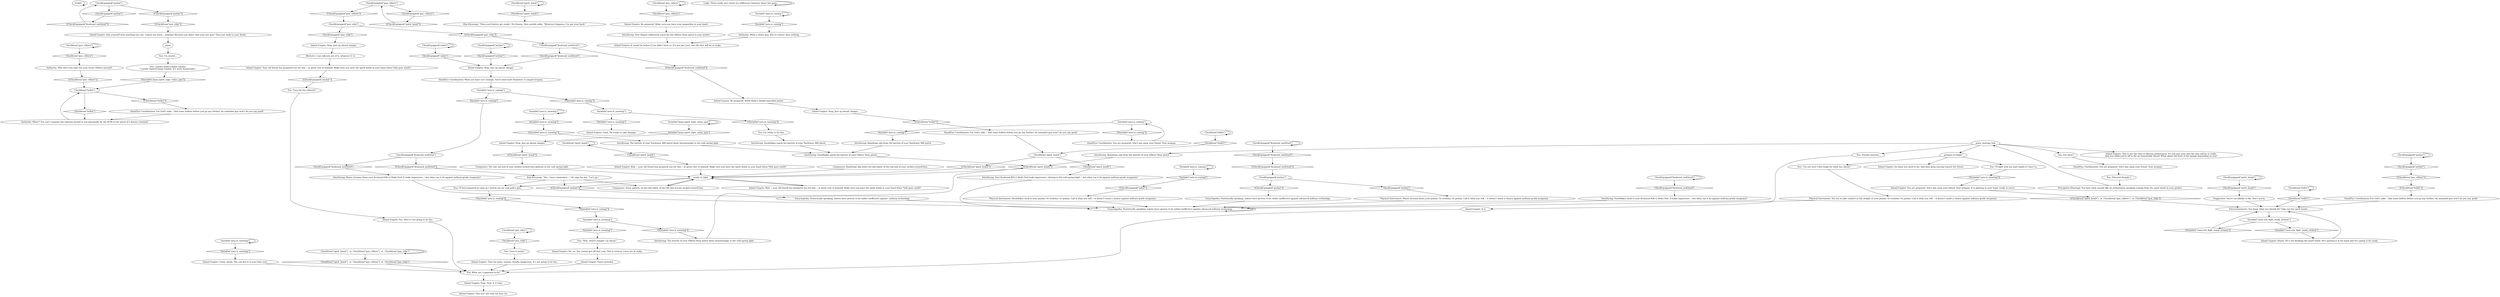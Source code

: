 # PLAZA ORB / spirit bomb ready
# A thought orb to pop up just before the Mercenary Tribunal
# ==================================================
digraph G {
	  0 [label="START"];
	  1 [label="input"];
	  2 [label="Rhetoric: I can talk you out of it, whatever it is."];
	  3 [label="Hand/Eye Coordination: You are prepared. Don't put away your friend. Your weapon."];
	  4 [label="Variable[\"auto.is_snowing\"]"];
	  5 [label="Variable[\"auto.is_snowing\"]", shape=diamond];
	  6 [label="!(Variable[\"auto.is_snowing\"])", shape=diamond];
	  7 [label="Interfacing: Snowflakes speck the barrels of your Nachtwey A80 pistol."];
	  8 [label="Inland Empire: Good. Be ready to take damage."];
	  9 [label="CheckEquipped(\"kvalsund_multitool\")"];
	  10 [label="CheckEquipped(\"kvalsund_multitool\")", shape=diamond];
	  11 [label="!(CheckEquipped(\"kvalsund_multitool\"))", shape=diamond];
	  12 [label="Physical Instrument: Snowflakes stick to your prybar. Or crowbar. Or prybar. Call it what you will -- it doesn't stand a chance against military-grade weaponry."];
	  13 [label="Inland Empire: Stop. Now. It is time."];
	  14 [label="CheckItem(\"spirit_bomb\")"];
	  15 [label="CheckItem(\"spirit_bomb\")", shape=diamond];
	  16 [label="!(CheckItem(\"spirit_bomb\"))", shape=diamond];
	  17 [label="Inland Empire: You are prepared. Don't put away your friend. Your weapon. It is glowing in your hand, ready to serve."];
	  18 [label="Composure: The oily tail end of your necktie-turned-fuse glistens in the cool spring light."];
	  19 [label="CheckItem(\"gun_villiers\")"];
	  20 [label="CheckItem(\"gun_villiers\")", shape=diamond];
	  21 [label="!(CheckItem(\"gun_villiers\"))", shape=diamond];
	  22 [label="Physical Instrument: Water streams down your prybar. Or crowbar. Or prybar. Call it what you will -- it doesn't stand a chance against military-grade weaponry."];
	  23 [label="Physical Instrument: You try to take comfort in the weight of your prybar. Or crowbar. Or prybar. Call it what you will -- it doesn't stand a chance against military-grade weaponry."];
	  24 [label="Kim Kitsuragi: \"Then you'd better get ready.\" He frowns, then quickly adds, \"Whatever happens, I've got your back.\""];
	  25 [label="Inland Empire: Your old friend has prepared you for this -- at great cost to himself. Make sure you have the spirit bomb in your hand when *shit goes south*."];
	  26 [label="Suggestion: You're too likable to die. Don't worry."];
	  27 [label="Inland Empire: Stop. Just up ahead: danger."];
	  28 [label="Authority: What?! You can't compare the sidearm issued to you personally by the RCM to the pistol of a known criminal?"];
	  29 [label="CheckItem(\"spirit_bomb\")"];
	  30 [label="CheckItem(\"spirit_bomb\")", shape=diamond];
	  31 [label="!(CheckItem(\"spirit_bomb\"))", shape=diamond];
	  32 [label="CheckItem(\"bullet\")"];
	  33 [label="CheckItem(\"bullet\")", shape=diamond];
	  34 [label="!(CheckItem(\"bullet\"))", shape=diamond];
	  35 [label="Hand/Eye Coordination: You are prepared. Don't put away your friend. Your weapon."];
	  36 [label="Inland Empire: Crisis, death. You can feel it in your blue soul."];
	  37 [label="Composure: Snow gathers on the oily fabric of the tail end of your necktie-turned-fuse."];
	  38 [label="You: I'm ready to do this."];
	  39 [label="CheckEquipped(\"kvalsund_multitool\")"];
	  40 [label="CheckEquipped(\"kvalsund_multitool\")", shape=diamond];
	  41 [label="!(CheckEquipped(\"kvalsund_multitool\"))", shape=diamond];
	  42 [label="Interfacing: Your Kvalsund KR+2 Multi-Tool looks impressive, shining in the cold spring light -- but what can it do against military-grade weaponry?"];
	  43 [label="Inland Empire: Wait -- your old friend has prepared you for this -- at great cost to himself. Make sure you have the spirit bomb in your hand when *shit goes south*."];
	  44 [label="You: \"Kim, there's danger. Up ahead.\""];
	  45 [label="Interfacing: Snowflakes speck the barrels of your Villiers 9mm pistol."];
	  46 [label="CheckItem(\"gun_villiers\")"];
	  47 [label="CheckItem(\"gun_villiers\")", shape=diamond];
	  48 [label="!(CheckItem(\"gun_villiers\"))", shape=diamond];
	  49 [label="Logic: There really isn't much of a difference between these two guns..."];
	  50 [label="Variable[\"plaza.spirit_logic_rubys_gun\"]"];
	  51 [label="Variable[\"plaza.spirit_logic_rubys_gun\"]", shape=diamond];
	  52 [label="!(Variable[\"plaza.spirit_logic_rubys_gun\"])", shape=diamond];
	  53 [label="Inland Empire: This is not the time to discuss preferences. It's not just your own life that will be at stake.\nAnd you think you're off to die an honourable death? What about the lives of the people depending on you?"];
	  54 [label="You: Time for the tribunal?"];
	  55 [label="CheckEquipped(\"sabre\")"];
	  56 [label="CheckEquipped(\"sabre\")", shape=diamond];
	  57 [label="!(CheckEquipped(\"sabre\"))", shape=diamond];
	  58 [label="Interfacing: Raindrops slip from the barrels of your Villiers 9mm pistol."];
	  59 [label="You: [Discard thought.]"];
	  60 [label="Variable[\"auto.is_raining\"]"];
	  61 [label="Variable[\"auto.is_raining\"]", shape=diamond];
	  62 [label="!(Variable[\"auto.is_raining\"])", shape=diamond];
	  63 [label="Variable[\"auto.is_snowing\"]"];
	  64 [label="Variable[\"auto.is_snowing\"]", shape=diamond];
	  65 [label="!(Variable[\"auto.is_snowing\"])", shape=diamond];
	  66 [label="Inland Empire: It would be better if you didn't have to. It's not just your own life that will be at stake."];
	  67 [label="CheckItem(\"bullet\")"];
	  68 [label="CheckItem(\"bullet\")", shape=diamond];
	  69 [label="!(CheckItem(\"bullet\"))", shape=diamond];
	  70 [label="CheckItem(\"gun_ruby\")"];
	  71 [label="CheckItem(\"gun_ruby\")", shape=diamond];
	  72 [label="!(CheckItem(\"gun_ruby\"))", shape=diamond];
	  73 [label="Encyclopedia: Statistically speaking, sabres have proven to be rather ineffective against advanced military technology."];
	  74 [label="CheckItem(\"spirit_bomb\")  or  CheckItem(\"gun_villiers\")  or  CheckItem(\"gun_ruby\")"];
	  75 [label="CheckItem(\"spirit_bomb\")  or  CheckItem(\"gun_villiers\")  or  CheckItem(\"gun_ruby\")", shape=diamond];
	  76 [label="!(CheckItem(\"spirit_bomb\")  or  CheckItem(\"gun_villiers\")  or  CheckItem(\"gun_ruby\"))", shape=diamond];
	  77 [label="Variable[\"auto.is_raining\"]"];
	  78 [label="Variable[\"auto.is_raining\"]", shape=diamond];
	  79 [label="!(Variable[\"auto.is_raining\"])", shape=diamond];
	  80 [label="Inland Empire: Do what you need to do. And then keep moving toward the future."];
	  81 [label="You: I prefer hand-to-hand combat.\n\"I prefer hand-to-hand combat. It's more honourable.\""];
	  82 [label="Inland Empire: This isn't the time for fear. Go."];
	  83 [label="party_nearing_hub"];
	  84 [label="Electrochemistry: You know what you should do? Take out the spirit bomb..."];
	  85 [label="prepare to foight!"];
	  86 [label="You: Time to party?"];
	  87 [label="Inland Empire: Be prepared. Wield Ruby's double-barrelled pistol."];
	  88 [label="CheckEquipped(\"prybar\")"];
	  89 [label="CheckEquipped(\"prybar\")", shape=diamond];
	  90 [label="!(CheckEquipped(\"prybar\"))", shape=diamond];
	  91 [label="Perception (Hearing): You hear what sounds like an enthusiastic gurgling coming from the spirit bomb in your pocket."];
	  92 [label="Inland Empire: No, no. You cannot get off that easy. This is serious. Lives are at stake."];
	  93 [label="Kim Kitsuragi: \"Yes. I hear commotion...\" He cups his ear. \"Let's go.\""];
	  94 [label="CheckEquipped(\"prybar\")"];
	  95 [label="CheckEquipped(\"prybar\")", shape=diamond];
	  96 [label="!(CheckEquipped(\"prybar\"))", shape=diamond];
	  97 [label="You: I'm scared..."];
	  98 [label="CheckEquipped(\"spirit_bomb\")"];
	  99 [label="CheckEquipped(\"spirit_bomb\")", shape=diamond];
	  100 [label="!(CheckEquipped(\"spirit_bomb\"))", shape=diamond];
	  101 [label="Inland Empire: Stop. Just up ahead: danger."];
	  102 [label="Authority: What a shitty gun. But it's better than nothing."];
	  103 [label="Composure: Raindrops slip down the oily fabric of the tail end of your necktie-turned-fuse."];
	  104 [label="Hand/Eye Coordination: For God's sake -- find some bullets before you go any further. An unloaded gun won't do you any good!"];
	  105 [label="Inland Empire: Arm yourself with anything you can. Unless you have... nothing? Because you didn't find your lost gun? Then just walk to your death."];
	  106 [label="Inland Empire: Shush. He's not drinking the spirit bomb. He's putting it in his hand and he's going to be ready."];
	  107 [label="Authority: Why don't you take out your trusty Villiers instead?"];
	  108 [label="You: I'll feel prepared as soon as I switch out my real police gun."];
	  109 [label="CheckItem(\"bullet\")"];
	  110 [label="CheckItem(\"bullet\")", shape=diamond];
	  111 [label="!(CheckItem(\"bullet\"))", shape=diamond];
	  112 [label="Hand/Eye Coordination: For God's sake -- find some bullets before you go any further. An unloaded gun won't do you any good!"];
	  113 [label="Interfacing: Your fingers reflexively reach for the Villiers 9mm pistol in your pocket."];
	  114 [label="Interfacing: Raindrops slip from the barrels of your Nachtwey A80 pistol."];
	  115 [label="ready_to_fight"];
	  116 [label="CheckEquipped(\"gun_villiers\")"];
	  117 [label="CheckEquipped(\"gun_villiers\")", shape=diamond];
	  118 [label="!(CheckEquipped(\"gun_villiers\"))", shape=diamond];
	  119 [label="Hand/Eye Coordination: What you have isn't enough. You'll need more firepower. A ranged weapon."];
	  120 [label="CheckItem(\"spirit_bomb\")"];
	  121 [label="CheckItem(\"spirit_bomb\")", shape=diamond];
	  122 [label="!(CheckItem(\"spirit_bomb\"))", shape=diamond];
	  123 [label="Inland Empire: Wait -- your old friend has prepared you for this -- at great cost to himself. Make sure you have the spirit bomb in your hand when *shit goes south*."];
	  124 [label="Inland Empire: Yes. And it's not going to be fun."];
	  125 [label="Inland Empire: It is."];
	  126 [label="Variable[\"auto.is_raining\"]"];
	  127 [label="Variable[\"auto.is_raining\"]", shape=diamond];
	  128 [label="!(Variable[\"auto.is_raining\"])", shape=diamond];
	  129 [label="Variable[\"coast.orb_fight_ready_elchem\"]"];
	  130 [label="Variable[\"coast.orb_fight_ready_elchem\"]", shape=diamond];
	  131 [label="!(Variable[\"coast.orb_fight_ready_elchem\"])", shape=diamond];
	  132 [label="Interfacing: The barrels of your Villiers 9mm pistol shine threateningly in the cold spring light."];
	  133 [label="Interfacing: The barrels of your Nachtwey A80 pistol shine threateningly in the cold spring light."];
	  134 [label="Inland Empire: Stop. Just up ahead: danger."];
	  135 [label="Interfacing: Snowflakes stick to your Kvalsund KR+2 Multi-Tool. It looks impressive -- but what can it do against military-grade weaponry?"];
	  136 [label="You: \"I'm not sure I feel ready for what lies ahead.\""];
	  137 [label="You: I'll fight with my bare hands if I have to."];
	  138 [label="CheckEquipped(\"kvalsund_multitool\")"];
	  139 [label="CheckEquipped(\"kvalsund_multitool\")", shape=diamond];
	  140 [label="!(CheckEquipped(\"kvalsund_multitool\"))", shape=diamond];
	  141 [label="Inland Empire: Stop. Just up ahead: danger."];
	  142 [label="Encyclopedia: Statistically speaking, sabres have proven to be rather ineffective against advanced military technology."];
	  143 [label="Hand/Eye Coordination: For God's sake -- find some bullets before you go any further. An unloaded gun won't do you any good!"];
	  144 [label="Inland Empire: Be prepared. Make sure you have your pepperbox in your hand."];
	  145 [label="You: Sounds ominous."];
	  146 [label="You: For what?"];
	  147 [label="Inland Empire: Yours included."];
	  148 [label="CheckEquipped(\"prybar\")"];
	  149 [label="CheckEquipped(\"prybar\")", shape=diamond];
	  150 [label="!(CheckEquipped(\"prybar\"))", shape=diamond];
	  151 [label="Interfacing: Water streams down your Kvalsund KR+2 Multi-Tool. It looks impressive -- but what can it do against military-grade weaponry?"];
	  152 [label="Inland Empire: Time for grim, serious, deadly, dangerous. It's not going to be fun."];
	  153 [label="You: What am I supposed to do?"];
	  154 [label="CheckEquipped(\"gun_ruby\")"];
	  155 [label="CheckEquipped(\"gun_ruby\")", shape=diamond];
	  156 [label="!(CheckEquipped(\"gun_ruby\"))", shape=diamond];
	  157 [label="Variable[\"auto.is_snowing\"]"];
	  158 [label="Variable[\"auto.is_snowing\"]", shape=diamond];
	  159 [label="!(Variable[\"auto.is_snowing\"])", shape=diamond];
	  160 [label="CheckEquipped(\"prybar\")"];
	  161 [label="CheckEquipped(\"prybar\")", shape=diamond];
	  162 [label="!(CheckEquipped(\"prybar\"))", shape=diamond];
	  163 [label="Encyclopedia: Statistically speaking, sabres have proven to be rather ineffective against  military technology."];
	  164 [label="Variable[\"auto.is_snowing\"]"];
	  165 [label="Variable[\"auto.is_snowing\"]", shape=diamond];
	  166 [label="!(Variable[\"auto.is_snowing\"])", shape=diamond];
	  167 [label="Variable[\"auto.is_raining\"]"];
	  168 [label="Variable[\"auto.is_raining\"]", shape=diamond];
	  169 [label="!(Variable[\"auto.is_raining\"])", shape=diamond];
	  170 [label="CheckEquipped(\"kvalsund_multitool\")"];
	  171 [label="CheckEquipped(\"kvalsund_multitool\")", shape=diamond];
	  172 [label="!(CheckEquipped(\"kvalsund_multitool\"))", shape=diamond];
	  0 -> 0
	  1 -> 97
	  2 -> 25
	  3 -> 167
	  4 -> 4
	  4 -> 5
	  5 -> 6
	  6 -> 133
	  7 -> 45
	  9 -> 9
	  9 -> 10
	  10 -> 135
	  11 -> 148
	  12 -> 73
	  13 -> 82
	  14 -> 14
	  14 -> 15
	  15 -> 24
	  16 -> 18
	  17 -> 76
	  18 -> 115
	  19 -> 19
	  19 -> 20
	  20 -> 144
	  21 -> 69
	  22 -> 73
	  23 -> 73
	  25 -> 90
	  26 -> 84
	  27 -> 16
	  28 -> 109
	  29 -> 29
	  29 -> 30
	  30 -> 123
	  31 -> 115
	  32 -> 32
	  32 -> 33
	  33 -> 120
	  34 -> 104
	  35 -> 59
	  36 -> 153
	  37 -> 115
	  38 -> 7
	  39 -> 40
	  39 -> 39
	  40 -> 41
	  41 -> 160
	  42 -> 73
	  43 -> 115
	  44 -> 92
	  45 -> 31
	  46 -> 46
	  46 -> 47
	  47 -> 107
	  48 -> 109
	  49 -> 49
	  50 -> 50
	  50 -> 51
	  51 -> 27
	  52 -> 109
	  54 -> 124
	  55 -> 56
	  55 -> 55
	  56 -> 134
	  57 -> 12
	  58 -> 31
	  59 -> 91
	  60 -> 60
	  60 -> 61
	  61 -> 57
	  62 -> 164
	  63 -> 64
	  63 -> 63
	  64 -> 36
	  65 -> 17
	  67 -> 67
	  67 -> 68
	  68 -> 84
	  69 -> 112
	  70 -> 70
	  70 -> 71
	  71 -> 86
	  72 -> 105
	  73 -> 73
	  74 -> 74
	  74 -> 75
	  75 -> 153
	  76 -> 84
	  77 -> 77
	  77 -> 78
	  78 -> 102
	  79 -> 62
	  81 -> 52
	  83 -> 145
	  83 -> 146
	  83 -> 53
	  83 -> 85
	  83 -> 58
	  84 -> 129
	  85 -> 136
	  85 -> 137
	  85 -> 80
	  86 -> 152
	  87 -> 101
	  88 -> 88
	  88 -> 89
	  89 -> 134
	  90 -> 54
	  91 -> 83
	  92 -> 147
	  93 -> 96
	  93 -> 108
	  93 -> 37
	  94 -> 94
	  94 -> 95
	  95 -> 21
	  96 -> 163
	  97 -> 81
	  98 -> 98
	  98 -> 99
	  99 -> 26
	  100 -> 116
	  101 -> 34
	  102 -> 66
	  103 -> 115
	  104 -> 120
	  105 -> 1
	  106 -> 84
	  107 -> 48
	  108 -> 79
	  109 -> 110
	  109 -> 111
	  110 -> 28
	  111 -> 143
	  112 -> 84
	  113 -> 66
	  114 -> 45
	  115 -> 96
	  115 -> 43
	  115 -> 108
	  115 -> 37
	  116 -> 117
	  116 -> 118
	  117 -> 100
	  118 -> 154
	  119 -> 126
	  120 -> 121
	  120 -> 122
	  121 -> 42
	  122 -> 115
	  123 -> 115
	  124 -> 153
	  125 -> 153
	  126 -> 128
	  126 -> 127
	  127 -> 170
	  128 -> 157
	  129 -> 130
	  129 -> 131
	  130 -> 106
	  131 -> 84
	  132 -> 31
	  133 -> 45
	  134 -> 119
	  135 -> 73
	  136 -> 23
	  137 -> 65
	  138 -> 139
	  138 -> 140
	  139 -> 134
	  140 -> 87
	  141 -> 2
	  142 -> 73
	  143 -> 28
	  144 -> 113
	  145 -> 125
	  146 -> 35
	  147 -> 153
	  148 -> 149
	  148 -> 150
	  149 -> 11
	  150 -> 72
	  151 -> 73
	  152 -> 153
	  153 -> 13
	  154 -> 155
	  154 -> 156
	  155 -> 141
	  156 -> 138
	  157 -> 158
	  157 -> 159
	  158 -> 8
	  159 -> 38
	  160 -> 161
	  160 -> 162
	  161 -> 22
	  162 -> 142
	  163 -> 73
	  164 -> 165
	  164 -> 166
	  165 -> 44
	  166 -> 132
	  167 -> 168
	  167 -> 169
	  168 -> 114
	  169 -> 3
	  170 -> 171
	  170 -> 172
	  171 -> 151
	  172 -> 93
}

